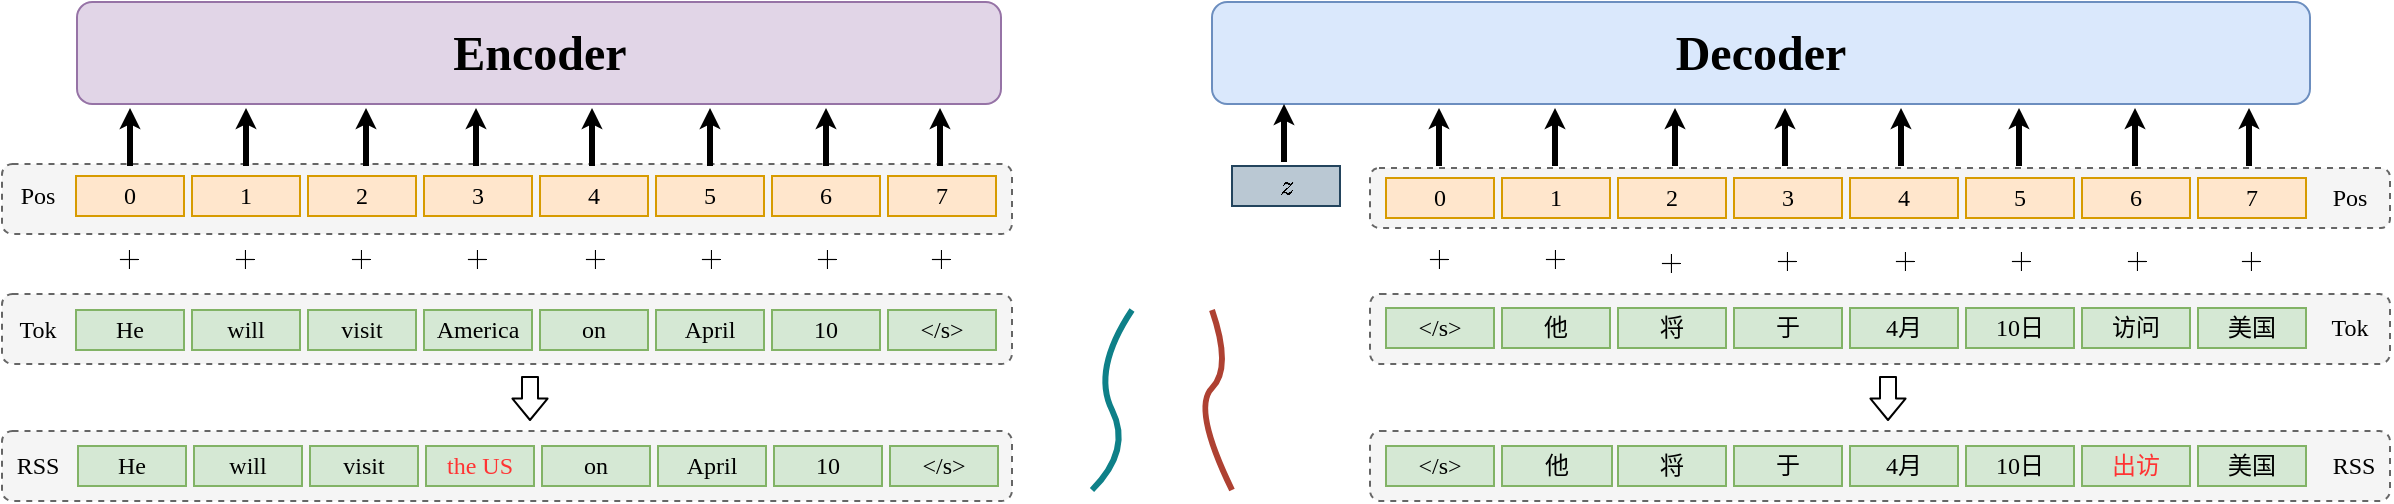 <mxfile version="13.11.0" type="github">
  <diagram id="u-zB7YsOpXKorY1JXO84" name="Page-1">
    <mxGraphModel dx="2391" dy="874" grid="1" gridSize="10" guides="1" tooltips="1" connect="1" arrows="1" fold="1" page="1" pageScale="1" pageWidth="827" pageHeight="1169" math="1" shadow="0">
      <root>
        <mxCell id="0" />
        <mxCell id="1" parent="0" />
        <mxCell id="r_pDNS-UqptIWdIL0w3V-161" value="" style="rounded=1;whiteSpace=wrap;html=1;glass=0;sketch=0;fillColor=#f5f5f5;dashed=1;perimeterSpacing=0;strokeWidth=1;strokeColor=#666666;fontColor=#333333;" vertex="1" parent="1">
          <mxGeometry x="-595" y="898" width="505" height="35" as="geometry" />
        </mxCell>
        <mxCell id="r_pDNS-UqptIWdIL0w3V-160" value="" style="rounded=1;whiteSpace=wrap;html=1;glass=0;sketch=0;fillColor=#f5f5f5;dashed=1;perimeterSpacing=0;strokeWidth=1;strokeColor=#666666;fontColor=#333333;" vertex="1" parent="1">
          <mxGeometry x="89" y="963" width="510" height="35" as="geometry" />
        </mxCell>
        <mxCell id="r_pDNS-UqptIWdIL0w3V-159" value="" style="rounded=1;whiteSpace=wrap;html=1;glass=0;sketch=0;fillColor=#f5f5f5;dashed=1;perimeterSpacing=0;strokeWidth=1;strokeColor=#666666;fontColor=#333333;" vertex="1" parent="1">
          <mxGeometry x="-595" y="963" width="505" height="35" as="geometry" />
        </mxCell>
        <mxCell id="r_pDNS-UqptIWdIL0w3V-100" value="" style="rounded=1;whiteSpace=wrap;html=1;glass=0;sketch=0;fillColor=#f5f5f5;dashed=1;perimeterSpacing=0;strokeWidth=1;strokeColor=#666666;fontColor=#333333;" vertex="1" parent="1">
          <mxGeometry x="89" y="1031.5" width="510" height="35" as="geometry" />
        </mxCell>
        <mxCell id="r_pDNS-UqptIWdIL0w3V-49" value="" style="rounded=1;whiteSpace=wrap;html=1;glass=0;sketch=0;fillColor=#f5f5f5;dashed=1;perimeterSpacing=0;strokeWidth=1;strokeColor=#666666;fontColor=#333333;" vertex="1" parent="1">
          <mxGeometry x="-595" y="1031.5" width="505" height="35" as="geometry" />
        </mxCell>
        <mxCell id="r_pDNS-UqptIWdIL0w3V-99" value="" style="rounded=1;whiteSpace=wrap;html=1;glass=0;sketch=0;fillColor=#f5f5f5;dashed=1;perimeterSpacing=0;strokeWidth=1;strokeColor=#666666;fontColor=#333333;" vertex="1" parent="1">
          <mxGeometry x="89" y="900" width="510" height="30" as="geometry" />
        </mxCell>
        <mxCell id="r_pDNS-UqptIWdIL0w3V-6" value="&lt;font face=&quot;Times New Roman&quot;&gt;America&lt;/font&gt;" style="rounded=0;whiteSpace=wrap;html=1;fillColor=#d5e8d4;strokeColor=#82b366;" vertex="1" parent="1">
          <mxGeometry x="-384" y="971" width="54" height="20" as="geometry" />
        </mxCell>
        <mxCell id="r_pDNS-UqptIWdIL0w3V-21" value="&lt;font face=&quot;Times New Roman&quot;&gt;visit&lt;/font&gt;" style="rounded=0;whiteSpace=wrap;html=1;fillColor=#d5e8d4;strokeColor=#82b366;" vertex="1" parent="1">
          <mxGeometry x="-442" y="971" width="54" height="20" as="geometry" />
        </mxCell>
        <mxCell id="r_pDNS-UqptIWdIL0w3V-22" value="&lt;font face=&quot;Times New Roman&quot;&gt;will&lt;/font&gt;" style="rounded=0;whiteSpace=wrap;html=1;fillColor=#d5e8d4;strokeColor=#82b366;" vertex="1" parent="1">
          <mxGeometry x="-500" y="971" width="54" height="20" as="geometry" />
        </mxCell>
        <mxCell id="r_pDNS-UqptIWdIL0w3V-23" value="&lt;font face=&quot;Times New Roman&quot;&gt;He&lt;/font&gt;" style="rounded=0;whiteSpace=wrap;html=1;fillColor=#d5e8d4;strokeColor=#82b366;" vertex="1" parent="1">
          <mxGeometry x="-558" y="971" width="54" height="20" as="geometry" />
        </mxCell>
        <mxCell id="r_pDNS-UqptIWdIL0w3V-24" value="&lt;font face=&quot;Times New Roman&quot;&gt;&amp;lt;/s&amp;gt;&lt;/font&gt;" style="rounded=0;whiteSpace=wrap;html=1;fillColor=#d5e8d4;strokeColor=#82b366;" vertex="1" parent="1">
          <mxGeometry x="-152" y="971" width="54" height="20" as="geometry" />
        </mxCell>
        <mxCell id="r_pDNS-UqptIWdIL0w3V-25" value="&lt;font face=&quot;Times New Roman&quot;&gt;10&lt;/font&gt;" style="rounded=0;whiteSpace=wrap;html=1;fillColor=#d5e8d4;strokeColor=#82b366;" vertex="1" parent="1">
          <mxGeometry x="-210" y="971" width="54" height="20" as="geometry" />
        </mxCell>
        <mxCell id="r_pDNS-UqptIWdIL0w3V-26" value="&lt;font face=&quot;Times New Roman&quot;&gt;April&lt;/font&gt;" style="rounded=0;whiteSpace=wrap;html=1;fillColor=#d5e8d4;strokeColor=#82b366;" vertex="1" parent="1">
          <mxGeometry x="-268" y="971" width="54" height="20" as="geometry" />
        </mxCell>
        <mxCell id="r_pDNS-UqptIWdIL0w3V-27" value="&lt;font face=&quot;Times New Roman&quot;&gt;on&lt;/font&gt;" style="rounded=0;whiteSpace=wrap;html=1;fillColor=#d5e8d4;strokeColor=#82b366;" vertex="1" parent="1">
          <mxGeometry x="-326" y="971" width="54" height="20" as="geometry" />
        </mxCell>
        <mxCell id="r_pDNS-UqptIWdIL0w3V-28" value="&lt;span style=&quot;font-family: &amp;#34;times new roman&amp;#34;&quot;&gt;visit&lt;/span&gt;" style="rounded=0;whiteSpace=wrap;html=1;fillColor=#d5e8d4;strokeColor=#82b366;" vertex="1" parent="1">
          <mxGeometry x="-441" y="1039" width="54" height="20" as="geometry" />
        </mxCell>
        <mxCell id="r_pDNS-UqptIWdIL0w3V-29" value="&lt;font face=&quot;Times New Roman&quot;&gt;will&lt;/font&gt;" style="rounded=0;whiteSpace=wrap;html=1;fillColor=#d5e8d4;strokeColor=#82b366;" vertex="1" parent="1">
          <mxGeometry x="-499" y="1039" width="54" height="20" as="geometry" />
        </mxCell>
        <mxCell id="r_pDNS-UqptIWdIL0w3V-30" value="&lt;font face=&quot;Times New Roman&quot;&gt;He&lt;/font&gt;" style="rounded=0;whiteSpace=wrap;html=1;fillColor=#d5e8d4;strokeColor=#82b366;" vertex="1" parent="1">
          <mxGeometry x="-557" y="1039" width="54" height="20" as="geometry" />
        </mxCell>
        <mxCell id="r_pDNS-UqptIWdIL0w3V-32" value="&lt;font face=&quot;Times New Roman&quot;&gt;10&lt;/font&gt;" style="rounded=0;whiteSpace=wrap;html=1;fillColor=#d5e8d4;strokeColor=#82b366;" vertex="1" parent="1">
          <mxGeometry x="-209" y="1039" width="54" height="20" as="geometry" />
        </mxCell>
        <mxCell id="r_pDNS-UqptIWdIL0w3V-33" value="&lt;span style=&quot;font-family: &amp;#34;times new roman&amp;#34;&quot;&gt;April&lt;/span&gt;" style="rounded=0;whiteSpace=wrap;html=1;fillColor=#d5e8d4;strokeColor=#82b366;" vertex="1" parent="1">
          <mxGeometry x="-267" y="1039" width="54" height="20" as="geometry" />
        </mxCell>
        <mxCell id="r_pDNS-UqptIWdIL0w3V-34" value="&lt;font face=&quot;Times New Roman&quot;&gt;on&lt;/font&gt;" style="rounded=0;whiteSpace=wrap;html=1;fillColor=#d5e8d4;strokeColor=#82b366;" vertex="1" parent="1">
          <mxGeometry x="-325" y="1039" width="54" height="20" as="geometry" />
        </mxCell>
        <mxCell id="r_pDNS-UqptIWdIL0w3V-35" value="&lt;font face=&quot;Times New Roman&quot; color=&quot;#ff3333&quot;&gt;the US&lt;/font&gt;" style="rounded=0;whiteSpace=wrap;html=1;fillColor=#d5e8d4;strokeColor=#82b366;" vertex="1" parent="1">
          <mxGeometry x="-383" y="1039" width="54" height="20" as="geometry" />
        </mxCell>
        <mxCell id="r_pDNS-UqptIWdIL0w3V-36" value="&lt;font face=&quot;Times New Roman&quot;&gt;&amp;lt;/s&amp;gt;&lt;/font&gt;" style="rounded=0;whiteSpace=wrap;html=1;fillColor=#d5e8d4;strokeColor=#82b366;" vertex="1" parent="1">
          <mxGeometry x="-151" y="1039" width="54" height="20" as="geometry" />
        </mxCell>
        <mxCell id="r_pDNS-UqptIWdIL0w3V-39" value="&lt;font face=&quot;Times New Roman&quot;&gt;3&lt;/font&gt;" style="rounded=0;whiteSpace=wrap;html=1;fillColor=#ffe6cc;strokeColor=#d79b00;" vertex="1" parent="1">
          <mxGeometry x="-384" y="904" width="54" height="20" as="geometry" />
        </mxCell>
        <mxCell id="r_pDNS-UqptIWdIL0w3V-40" value="&lt;font face=&quot;Times New Roman&quot;&gt;2&lt;/font&gt;" style="rounded=0;whiteSpace=wrap;html=1;fillColor=#ffe6cc;strokeColor=#d79b00;" vertex="1" parent="1">
          <mxGeometry x="-442" y="904" width="54" height="20" as="geometry" />
        </mxCell>
        <mxCell id="r_pDNS-UqptIWdIL0w3V-41" value="&lt;font face=&quot;Times New Roman&quot;&gt;1&lt;/font&gt;" style="rounded=0;whiteSpace=wrap;html=1;fillColor=#ffe6cc;strokeColor=#d79b00;" vertex="1" parent="1">
          <mxGeometry x="-500" y="904" width="54" height="20" as="geometry" />
        </mxCell>
        <mxCell id="r_pDNS-UqptIWdIL0w3V-42" value="&lt;font face=&quot;Times New Roman&quot;&gt;0&lt;/font&gt;" style="rounded=0;whiteSpace=wrap;html=1;fillColor=#ffe6cc;strokeColor=#d79b00;" vertex="1" parent="1">
          <mxGeometry x="-558" y="904" width="54" height="20" as="geometry" />
        </mxCell>
        <mxCell id="r_pDNS-UqptIWdIL0w3V-43" value="&lt;font face=&quot;Times New Roman&quot;&gt;7&lt;/font&gt;" style="rounded=0;whiteSpace=wrap;html=1;fillColor=#ffe6cc;strokeColor=#d79b00;" vertex="1" parent="1">
          <mxGeometry x="-152" y="904" width="54" height="20" as="geometry" />
        </mxCell>
        <mxCell id="r_pDNS-UqptIWdIL0w3V-44" value="&lt;span style=&quot;font-family: &amp;#34;times new roman&amp;#34;&quot;&gt;6&lt;/span&gt;" style="rounded=0;whiteSpace=wrap;html=1;fillColor=#ffe6cc;strokeColor=#d79b00;" vertex="1" parent="1">
          <mxGeometry x="-210" y="904" width="54" height="20" as="geometry" />
        </mxCell>
        <mxCell id="r_pDNS-UqptIWdIL0w3V-45" value="&lt;font face=&quot;Times New Roman&quot;&gt;5&lt;/font&gt;" style="rounded=0;whiteSpace=wrap;html=1;fillColor=#ffe6cc;strokeColor=#d79b00;" vertex="1" parent="1">
          <mxGeometry x="-268" y="904" width="54" height="20" as="geometry" />
        </mxCell>
        <mxCell id="r_pDNS-UqptIWdIL0w3V-46" value="&lt;font face=&quot;Times New Roman&quot;&gt;4&lt;/font&gt;" style="rounded=0;whiteSpace=wrap;html=1;fillColor=#ffe6cc;strokeColor=#d79b00;" vertex="1" parent="1">
          <mxGeometry x="-326" y="904" width="54" height="20" as="geometry" />
        </mxCell>
        <mxCell id="r_pDNS-UqptIWdIL0w3V-108" style="edgeStyle=orthogonalEdgeStyle;rounded=0;sketch=0;orthogonalLoop=1;jettySize=auto;html=1;exitX=0.5;exitY=0;exitDx=0;exitDy=0;entryX=0.5;entryY=1;entryDx=0;entryDy=0;startSize=1;endSize=1;strokeWidth=3;" edge="1" parent="1">
          <mxGeometry relative="1" as="geometry">
            <mxPoint x="-531" y="899" as="sourcePoint" />
            <mxPoint x="-531" y="870" as="targetPoint" />
          </mxGeometry>
        </mxCell>
        <mxCell id="r_pDNS-UqptIWdIL0w3V-50" value="&lt;font face=&quot;Times New Roman&quot;&gt;Pos&lt;/font&gt;" style="text;html=1;strokeColor=none;fillColor=none;align=center;verticalAlign=middle;whiteSpace=wrap;rounded=0;shadow=1;glass=0;dashed=1;sketch=0;" vertex="1" parent="1">
          <mxGeometry x="-592" y="904" width="30" height="20" as="geometry" />
        </mxCell>
        <mxCell id="r_pDNS-UqptIWdIL0w3V-52" value="&lt;font face=&quot;Times New Roman&quot;&gt;Tok&lt;/font&gt;" style="text;html=1;strokeColor=none;fillColor=none;align=center;verticalAlign=middle;whiteSpace=wrap;rounded=0;shadow=1;glass=0;dashed=1;sketch=0;" vertex="1" parent="1">
          <mxGeometry x="-592" y="971" width="30" height="20" as="geometry" />
        </mxCell>
        <mxCell id="r_pDNS-UqptIWdIL0w3V-54" value="" style="shape=flexArrow;endArrow=classic;html=1;width=8;endWidth=8.571;endSize=3.243;" edge="1" parent="1">
          <mxGeometry width="50" height="50" relative="1" as="geometry">
            <mxPoint x="-331" y="1004" as="sourcePoint" />
            <mxPoint x="-331" y="1026.5" as="targetPoint" />
          </mxGeometry>
        </mxCell>
        <mxCell id="r_pDNS-UqptIWdIL0w3V-58" value="&lt;font face=&quot;Times New Roman&quot;&gt;于&lt;/font&gt;" style="rounded=0;whiteSpace=wrap;html=1;fillColor=#d5e8d4;strokeColor=#82b366;" vertex="1" parent="1">
          <mxGeometry x="271" y="970" width="54" height="20" as="geometry" />
        </mxCell>
        <mxCell id="r_pDNS-UqptIWdIL0w3V-59" value="&lt;font face=&quot;Times New Roman&quot;&gt;将&lt;/font&gt;" style="rounded=0;whiteSpace=wrap;html=1;fillColor=#d5e8d4;strokeColor=#82b366;" vertex="1" parent="1">
          <mxGeometry x="213" y="970" width="54" height="20" as="geometry" />
        </mxCell>
        <mxCell id="r_pDNS-UqptIWdIL0w3V-60" value="&lt;font face=&quot;Times New Roman&quot;&gt;他&lt;/font&gt;" style="rounded=0;whiteSpace=wrap;html=1;fillColor=#d5e8d4;strokeColor=#82b366;" vertex="1" parent="1">
          <mxGeometry x="155" y="970" width="54" height="20" as="geometry" />
        </mxCell>
        <mxCell id="r_pDNS-UqptIWdIL0w3V-61" value="&lt;font face=&quot;Times New Roman&quot;&gt;&amp;lt;/s&amp;gt;&lt;/font&gt;" style="rounded=0;whiteSpace=wrap;html=1;fillColor=#d5e8d4;strokeColor=#82b366;" vertex="1" parent="1">
          <mxGeometry x="97" y="970" width="54" height="20" as="geometry" />
        </mxCell>
        <mxCell id="r_pDNS-UqptIWdIL0w3V-62" value="&lt;font face=&quot;Times New Roman&quot;&gt;美国&lt;/font&gt;" style="rounded=0;whiteSpace=wrap;html=1;fillColor=#d5e8d4;strokeColor=#82b366;" vertex="1" parent="1">
          <mxGeometry x="503" y="970" width="54" height="20" as="geometry" />
        </mxCell>
        <mxCell id="r_pDNS-UqptIWdIL0w3V-63" value="&lt;font face=&quot;Times New Roman&quot;&gt;访问&lt;/font&gt;" style="rounded=0;whiteSpace=wrap;html=1;fillColor=#d5e8d4;strokeColor=#82b366;" vertex="1" parent="1">
          <mxGeometry x="445" y="970" width="54" height="20" as="geometry" />
        </mxCell>
        <mxCell id="r_pDNS-UqptIWdIL0w3V-64" value="&lt;font face=&quot;Times New Roman&quot;&gt;10日&lt;/font&gt;" style="rounded=0;whiteSpace=wrap;html=1;fillColor=#d5e8d4;strokeColor=#82b366;" vertex="1" parent="1">
          <mxGeometry x="387" y="970" width="54" height="20" as="geometry" />
        </mxCell>
        <mxCell id="r_pDNS-UqptIWdIL0w3V-65" value="&lt;font face=&quot;Times New Roman&quot;&gt;4月&lt;/font&gt;" style="rounded=0;whiteSpace=wrap;html=1;fillColor=#d5e8d4;strokeColor=#82b366;" vertex="1" parent="1">
          <mxGeometry x="329" y="970" width="54" height="20" as="geometry" />
        </mxCell>
        <mxCell id="r_pDNS-UqptIWdIL0w3V-66" value="&lt;font face=&quot;Times New Roman&quot;&gt;于&lt;/font&gt;" style="rounded=0;whiteSpace=wrap;html=1;fillColor=#d5e8d4;strokeColor=#82b366;" vertex="1" parent="1">
          <mxGeometry x="271" y="1039" width="54" height="20" as="geometry" />
        </mxCell>
        <mxCell id="r_pDNS-UqptIWdIL0w3V-67" value="&lt;font face=&quot;Times New Roman&quot;&gt;将&lt;/font&gt;" style="rounded=0;whiteSpace=wrap;html=1;fillColor=#d5e8d4;strokeColor=#82b366;" vertex="1" parent="1">
          <mxGeometry x="213" y="1039" width="54" height="20" as="geometry" />
        </mxCell>
        <mxCell id="r_pDNS-UqptIWdIL0w3V-68" value="&lt;font face=&quot;Times New Roman&quot;&gt;他&lt;/font&gt;" style="rounded=0;whiteSpace=wrap;html=1;fillColor=#d5e8d4;strokeColor=#82b366;" vertex="1" parent="1">
          <mxGeometry x="155" y="1039" width="55" height="20" as="geometry" />
        </mxCell>
        <mxCell id="r_pDNS-UqptIWdIL0w3V-69" value="&lt;font face=&quot;Times New Roman&quot;&gt;&amp;lt;/s&amp;gt;&lt;/font&gt;" style="rounded=0;whiteSpace=wrap;html=1;fillColor=#d5e8d4;strokeColor=#82b366;" vertex="1" parent="1">
          <mxGeometry x="97" y="1039" width="54" height="20" as="geometry" />
        </mxCell>
        <mxCell id="r_pDNS-UqptIWdIL0w3V-70" value="&lt;font face=&quot;Times New Roman&quot;&gt;美国&lt;/font&gt;" style="rounded=0;whiteSpace=wrap;html=1;fillColor=#d5e8d4;strokeColor=#82b366;" vertex="1" parent="1">
          <mxGeometry x="503" y="1039" width="54" height="20" as="geometry" />
        </mxCell>
        <mxCell id="r_pDNS-UqptIWdIL0w3V-71" value="&lt;span style=&quot;font-family: &amp;#34;times new roman&amp;#34;&quot;&gt;&lt;font color=&quot;#ff3333&quot;&gt;出访&lt;/font&gt;&lt;/span&gt;" style="rounded=0;whiteSpace=wrap;html=1;fillColor=#d5e8d4;strokeColor=#82b366;" vertex="1" parent="1">
          <mxGeometry x="445" y="1039" width="54" height="20" as="geometry" />
        </mxCell>
        <mxCell id="r_pDNS-UqptIWdIL0w3V-72" value="&lt;font face=&quot;Times New Roman&quot;&gt;10日&lt;/font&gt;" style="rounded=0;whiteSpace=wrap;html=1;fillColor=#d5e8d4;strokeColor=#82b366;" vertex="1" parent="1">
          <mxGeometry x="387" y="1039" width="54" height="20" as="geometry" />
        </mxCell>
        <mxCell id="r_pDNS-UqptIWdIL0w3V-73" value="&lt;font face=&quot;Times New Roman&quot;&gt;4月&lt;/font&gt;" style="rounded=0;whiteSpace=wrap;html=1;fillColor=#d5e8d4;strokeColor=#82b366;" vertex="1" parent="1">
          <mxGeometry x="329" y="1039" width="54" height="20" as="geometry" />
        </mxCell>
        <mxCell id="r_pDNS-UqptIWdIL0w3V-75" value="&lt;font face=&quot;Times New Roman&quot;&gt;3&lt;/font&gt;" style="rounded=0;whiteSpace=wrap;html=1;fillColor=#ffe6cc;strokeColor=#d79b00;" vertex="1" parent="1">
          <mxGeometry x="271" y="905" width="54" height="20" as="geometry" />
        </mxCell>
        <mxCell id="r_pDNS-UqptIWdIL0w3V-76" value="&lt;font face=&quot;Times New Roman&quot;&gt;2&lt;/font&gt;" style="rounded=0;whiteSpace=wrap;html=1;fillColor=#ffe6cc;strokeColor=#d79b00;" vertex="1" parent="1">
          <mxGeometry x="213" y="905" width="54" height="20" as="geometry" />
        </mxCell>
        <mxCell id="r_pDNS-UqptIWdIL0w3V-77" value="&lt;font face=&quot;Times New Roman&quot;&gt;1&lt;/font&gt;" style="rounded=0;whiteSpace=wrap;html=1;fillColor=#ffe6cc;strokeColor=#d79b00;" vertex="1" parent="1">
          <mxGeometry x="155" y="905" width="54" height="20" as="geometry" />
        </mxCell>
        <mxCell id="r_pDNS-UqptIWdIL0w3V-78" value="&lt;font face=&quot;Times New Roman&quot;&gt;0&lt;/font&gt;" style="rounded=0;whiteSpace=wrap;html=1;fillColor=#ffe6cc;strokeColor=#d79b00;" vertex="1" parent="1">
          <mxGeometry x="97" y="905" width="54" height="20" as="geometry" />
        </mxCell>
        <mxCell id="r_pDNS-UqptIWdIL0w3V-80" value="&lt;span style=&quot;font-family: &amp;#34;times new roman&amp;#34;&quot;&gt;6&lt;/span&gt;" style="rounded=0;whiteSpace=wrap;html=1;fillColor=#ffe6cc;strokeColor=#d79b00;" vertex="1" parent="1">
          <mxGeometry x="445" y="905" width="54" height="20" as="geometry" />
        </mxCell>
        <mxCell id="r_pDNS-UqptIWdIL0w3V-81" value="&lt;font face=&quot;Times New Roman&quot;&gt;5&lt;/font&gt;" style="rounded=0;whiteSpace=wrap;html=1;fillColor=#ffe6cc;strokeColor=#d79b00;" vertex="1" parent="1">
          <mxGeometry x="387" y="905" width="54" height="20" as="geometry" />
        </mxCell>
        <mxCell id="r_pDNS-UqptIWdIL0w3V-82" value="&lt;font face=&quot;Times New Roman&quot;&gt;4&lt;/font&gt;" style="rounded=0;whiteSpace=wrap;html=1;fillColor=#ffe6cc;strokeColor=#d79b00;" vertex="1" parent="1">
          <mxGeometry x="329" y="905" width="54" height="20" as="geometry" />
        </mxCell>
        <mxCell id="r_pDNS-UqptIWdIL0w3V-85" value="&lt;font face=&quot;Times New Roman&quot;&gt;Pos&lt;/font&gt;" style="text;html=1;strokeColor=none;fillColor=none;align=center;verticalAlign=middle;whiteSpace=wrap;rounded=0;shadow=1;glass=0;dashed=1;sketch=0;" vertex="1" parent="1">
          <mxGeometry x="564" y="905" width="30" height="20" as="geometry" />
        </mxCell>
        <mxCell id="r_pDNS-UqptIWdIL0w3V-86" value="&lt;font face=&quot;Times New Roman&quot;&gt;Tok&lt;/font&gt;" style="text;html=1;strokeColor=none;fillColor=none;align=center;verticalAlign=middle;whiteSpace=wrap;rounded=0;shadow=1;glass=0;dashed=1;sketch=0;" vertex="1" parent="1">
          <mxGeometry x="564" y="970" width="30" height="20" as="geometry" />
        </mxCell>
        <mxCell id="r_pDNS-UqptIWdIL0w3V-87" value="" style="shape=flexArrow;endArrow=classic;html=1;width=8;endWidth=8.571;endSize=3.243;" edge="1" parent="1">
          <mxGeometry width="50" height="50" relative="1" as="geometry">
            <mxPoint x="348" y="1004" as="sourcePoint" />
            <mxPoint x="348" y="1026.5" as="targetPoint" />
          </mxGeometry>
        </mxCell>
        <mxCell id="r_pDNS-UqptIWdIL0w3V-103" value="&lt;span style=&quot;font-family: &amp;#34;times new roman&amp;#34;&quot;&gt;7&lt;/span&gt;" style="rounded=0;whiteSpace=wrap;html=1;fillColor=#ffe6cc;strokeColor=#d79b00;" vertex="1" parent="1">
          <mxGeometry x="503" y="905" width="54" height="20" as="geometry" />
        </mxCell>
        <mxCell id="r_pDNS-UqptIWdIL0w3V-104" value="&lt;font face=&quot;Times New Roman&quot;&gt;RSS&lt;/font&gt;" style="text;html=1;strokeColor=none;fillColor=none;align=center;verticalAlign=middle;whiteSpace=wrap;rounded=0;shadow=1;glass=0;dashed=1;sketch=0;" vertex="1" parent="1">
          <mxGeometry x="-592" y="1039" width="30" height="20" as="geometry" />
        </mxCell>
        <mxCell id="r_pDNS-UqptIWdIL0w3V-105" value="&lt;font face=&quot;Times New Roman&quot;&gt;RSS&lt;/font&gt;" style="text;html=1;strokeColor=none;fillColor=none;align=center;verticalAlign=middle;whiteSpace=wrap;rounded=0;shadow=1;glass=0;dashed=1;sketch=0;" vertex="1" parent="1">
          <mxGeometry x="568" y="1039" width="26" height="20" as="geometry" />
        </mxCell>
        <mxCell id="r_pDNS-UqptIWdIL0w3V-107" value="&lt;font face=&quot;Times New Roman&quot; style=&quot;font-size: 24px&quot;&gt;&lt;b&gt;Encoder&lt;/b&gt;&lt;/font&gt;" style="rounded=1;whiteSpace=wrap;html=1;shadow=0;glass=0;sketch=0;strokeWidth=1;fillColor=#e1d5e7;strokeColor=#9673a6;" vertex="1" parent="1">
          <mxGeometry x="-557.5" y="817" width="462" height="51" as="geometry" />
        </mxCell>
        <mxCell id="r_pDNS-UqptIWdIL0w3V-109" style="edgeStyle=orthogonalEdgeStyle;rounded=0;sketch=0;orthogonalLoop=1;jettySize=auto;html=1;exitX=0.5;exitY=0;exitDx=0;exitDy=0;entryX=0.5;entryY=1;entryDx=0;entryDy=0;startSize=1;endSize=1;strokeWidth=3;" edge="1" parent="1">
          <mxGeometry relative="1" as="geometry">
            <mxPoint x="-473" y="899" as="sourcePoint" />
            <mxPoint x="-473" y="870" as="targetPoint" />
          </mxGeometry>
        </mxCell>
        <mxCell id="r_pDNS-UqptIWdIL0w3V-110" style="edgeStyle=orthogonalEdgeStyle;rounded=0;sketch=0;orthogonalLoop=1;jettySize=auto;html=1;exitX=0.5;exitY=0;exitDx=0;exitDy=0;entryX=0.5;entryY=1;entryDx=0;entryDy=0;startSize=1;endSize=1;strokeWidth=3;" edge="1" parent="1">
          <mxGeometry relative="1" as="geometry">
            <mxPoint x="-413" y="899" as="sourcePoint" />
            <mxPoint x="-413" y="870" as="targetPoint" />
          </mxGeometry>
        </mxCell>
        <mxCell id="r_pDNS-UqptIWdIL0w3V-111" style="edgeStyle=orthogonalEdgeStyle;rounded=0;sketch=0;orthogonalLoop=1;jettySize=auto;html=1;exitX=0.5;exitY=0;exitDx=0;exitDy=0;entryX=0.5;entryY=1;entryDx=0;entryDy=0;startSize=1;endSize=1;strokeWidth=3;" edge="1" parent="1">
          <mxGeometry relative="1" as="geometry">
            <mxPoint x="-358" y="899" as="sourcePoint" />
            <mxPoint x="-358" y="870" as="targetPoint" />
          </mxGeometry>
        </mxCell>
        <mxCell id="r_pDNS-UqptIWdIL0w3V-112" style="edgeStyle=orthogonalEdgeStyle;rounded=0;sketch=0;orthogonalLoop=1;jettySize=auto;html=1;exitX=0.5;exitY=0;exitDx=0;exitDy=0;entryX=0.5;entryY=1;entryDx=0;entryDy=0;startSize=1;endSize=1;strokeWidth=3;" edge="1" parent="1">
          <mxGeometry relative="1" as="geometry">
            <mxPoint x="-300" y="899" as="sourcePoint" />
            <mxPoint x="-300" y="870" as="targetPoint" />
          </mxGeometry>
        </mxCell>
        <mxCell id="r_pDNS-UqptIWdIL0w3V-113" style="edgeStyle=orthogonalEdgeStyle;rounded=0;sketch=0;orthogonalLoop=1;jettySize=auto;html=1;exitX=0.5;exitY=0;exitDx=0;exitDy=0;entryX=0.5;entryY=1;entryDx=0;entryDy=0;startSize=1;endSize=1;strokeWidth=3;" edge="1" parent="1">
          <mxGeometry relative="1" as="geometry">
            <mxPoint x="-241" y="899" as="sourcePoint" />
            <mxPoint x="-241" y="870" as="targetPoint" />
          </mxGeometry>
        </mxCell>
        <mxCell id="r_pDNS-UqptIWdIL0w3V-114" style="edgeStyle=orthogonalEdgeStyle;rounded=0;sketch=0;orthogonalLoop=1;jettySize=auto;html=1;exitX=0.5;exitY=0;exitDx=0;exitDy=0;entryX=0.5;entryY=1;entryDx=0;entryDy=0;startSize=1;endSize=1;strokeWidth=3;" edge="1" parent="1">
          <mxGeometry relative="1" as="geometry">
            <mxPoint x="-183" y="899" as="sourcePoint" />
            <mxPoint x="-183" y="870" as="targetPoint" />
          </mxGeometry>
        </mxCell>
        <mxCell id="r_pDNS-UqptIWdIL0w3V-115" style="edgeStyle=orthogonalEdgeStyle;rounded=0;sketch=0;orthogonalLoop=1;jettySize=auto;html=1;exitX=0.5;exitY=0;exitDx=0;exitDy=0;entryX=0.5;entryY=1;entryDx=0;entryDy=0;startSize=1;endSize=1;strokeWidth=3;" edge="1" parent="1">
          <mxGeometry relative="1" as="geometry">
            <mxPoint x="-126" y="899" as="sourcePoint" />
            <mxPoint x="-126" y="870" as="targetPoint" />
          </mxGeometry>
        </mxCell>
        <mxCell id="r_pDNS-UqptIWdIL0w3V-126" value="$$+$$" style="text;html=1;strokeColor=none;fillColor=none;align=center;verticalAlign=middle;whiteSpace=wrap;rounded=0;shadow=0;glass=0;sketch=0;" vertex="1" parent="1">
          <mxGeometry x="-551" y="935" width="40" height="20" as="geometry" />
        </mxCell>
        <mxCell id="r_pDNS-UqptIWdIL0w3V-128" value="$$+$$" style="text;html=1;strokeColor=none;fillColor=none;align=center;verticalAlign=middle;whiteSpace=wrap;rounded=0;shadow=0;glass=0;sketch=0;" vertex="1" parent="1">
          <mxGeometry x="-493" y="935" width="40" height="20" as="geometry" />
        </mxCell>
        <mxCell id="r_pDNS-UqptIWdIL0w3V-129" value="$$+$$" style="text;html=1;strokeColor=none;fillColor=none;align=center;verticalAlign=middle;whiteSpace=wrap;rounded=0;shadow=0;glass=0;sketch=0;" vertex="1" parent="1">
          <mxGeometry x="-435" y="935" width="40" height="20" as="geometry" />
        </mxCell>
        <mxCell id="r_pDNS-UqptIWdIL0w3V-130" value="$$+$$" style="text;html=1;strokeColor=none;fillColor=none;align=center;verticalAlign=middle;whiteSpace=wrap;rounded=0;shadow=0;glass=0;sketch=0;" vertex="1" parent="1">
          <mxGeometry x="-377" y="935" width="40" height="20" as="geometry" />
        </mxCell>
        <mxCell id="r_pDNS-UqptIWdIL0w3V-131" value="$$+$$" style="text;html=1;strokeColor=none;fillColor=none;align=center;verticalAlign=middle;whiteSpace=wrap;rounded=0;shadow=0;glass=0;sketch=0;" vertex="1" parent="1">
          <mxGeometry x="-318" y="935" width="40" height="20" as="geometry" />
        </mxCell>
        <mxCell id="r_pDNS-UqptIWdIL0w3V-132" value="$$+$$" style="text;html=1;strokeColor=none;fillColor=none;align=center;verticalAlign=middle;whiteSpace=wrap;rounded=0;shadow=0;glass=0;sketch=0;" vertex="1" parent="1">
          <mxGeometry x="-260" y="935" width="40" height="20" as="geometry" />
        </mxCell>
        <mxCell id="r_pDNS-UqptIWdIL0w3V-133" value="$$+$$" style="text;html=1;strokeColor=none;fillColor=none;align=center;verticalAlign=middle;whiteSpace=wrap;rounded=0;shadow=0;glass=0;sketch=0;" vertex="1" parent="1">
          <mxGeometry x="-202" y="935" width="40" height="20" as="geometry" />
        </mxCell>
        <mxCell id="r_pDNS-UqptIWdIL0w3V-134" value="$$+$$" style="text;html=1;strokeColor=none;fillColor=none;align=center;verticalAlign=middle;whiteSpace=wrap;rounded=0;shadow=0;glass=0;sketch=0;" vertex="1" parent="1">
          <mxGeometry x="-145" y="935" width="40" height="20" as="geometry" />
        </mxCell>
        <mxCell id="r_pDNS-UqptIWdIL0w3V-138" value="$$+$$" style="text;html=1;strokeColor=none;fillColor=none;align=center;verticalAlign=middle;whiteSpace=wrap;rounded=0;shadow=0;glass=0;sketch=0;" vertex="1" parent="1">
          <mxGeometry x="278" y="936" width="40" height="20" as="geometry" />
        </mxCell>
        <mxCell id="r_pDNS-UqptIWdIL0w3V-139" value="$$+$$" style="text;html=1;strokeColor=none;fillColor=none;align=center;verticalAlign=middle;whiteSpace=wrap;rounded=0;shadow=0;glass=0;sketch=0;" vertex="1" parent="1">
          <mxGeometry x="337" y="936" width="40" height="20" as="geometry" />
        </mxCell>
        <mxCell id="r_pDNS-UqptIWdIL0w3V-140" value="$$+$$" style="text;html=1;strokeColor=none;fillColor=none;align=center;verticalAlign=middle;whiteSpace=wrap;rounded=0;shadow=0;glass=0;sketch=0;" vertex="1" parent="1">
          <mxGeometry x="395" y="936" width="40" height="20" as="geometry" />
        </mxCell>
        <mxCell id="r_pDNS-UqptIWdIL0w3V-141" value="$$+$$" style="text;html=1;strokeColor=none;fillColor=none;align=center;verticalAlign=middle;whiteSpace=wrap;rounded=0;shadow=0;glass=0;sketch=0;" vertex="1" parent="1">
          <mxGeometry x="453" y="936" width="40" height="20" as="geometry" />
        </mxCell>
        <mxCell id="r_pDNS-UqptIWdIL0w3V-142" value="$$+$$" style="text;html=1;strokeColor=none;fillColor=none;align=center;verticalAlign=middle;whiteSpace=wrap;rounded=0;shadow=0;glass=0;sketch=0;" vertex="1" parent="1">
          <mxGeometry x="510" y="936" width="40" height="20" as="geometry" />
        </mxCell>
        <mxCell id="r_pDNS-UqptIWdIL0w3V-143" value="$$+$$" style="text;html=1;strokeColor=none;fillColor=none;align=center;verticalAlign=middle;whiteSpace=wrap;rounded=0;shadow=0;glass=0;sketch=0;" vertex="1" parent="1">
          <mxGeometry x="220" y="937" width="40" height="20" as="geometry" />
        </mxCell>
        <mxCell id="r_pDNS-UqptIWdIL0w3V-144" value="$$+$$" style="text;html=1;strokeColor=none;fillColor=none;align=center;verticalAlign=middle;whiteSpace=wrap;rounded=0;shadow=0;glass=0;sketch=0;" vertex="1" parent="1">
          <mxGeometry x="162" y="935" width="40" height="20" as="geometry" />
        </mxCell>
        <mxCell id="r_pDNS-UqptIWdIL0w3V-145" value="$$+$$" style="text;html=1;strokeColor=none;fillColor=none;align=center;verticalAlign=middle;whiteSpace=wrap;rounded=0;shadow=0;glass=0;sketch=0;" vertex="1" parent="1">
          <mxGeometry x="104" y="935" width="40" height="20" as="geometry" />
        </mxCell>
        <mxCell id="r_pDNS-UqptIWdIL0w3V-146" style="edgeStyle=orthogonalEdgeStyle;rounded=0;sketch=0;orthogonalLoop=1;jettySize=auto;html=1;exitX=0.5;exitY=0;exitDx=0;exitDy=0;entryX=0.5;entryY=1;entryDx=0;entryDy=0;startSize=1;endSize=1;strokeWidth=3;" edge="1" parent="1">
          <mxGeometry relative="1" as="geometry">
            <mxPoint x="123.5" y="899" as="sourcePoint" />
            <mxPoint x="123.5" y="870" as="targetPoint" />
          </mxGeometry>
        </mxCell>
        <mxCell id="r_pDNS-UqptIWdIL0w3V-147" value="&lt;font face=&quot;Times New Roman&quot; style=&quot;font-size: 24px&quot;&gt;&lt;b&gt;Decoder&lt;/b&gt;&lt;/font&gt;" style="rounded=1;whiteSpace=wrap;html=1;shadow=0;glass=0;sketch=0;strokeWidth=1;fillColor=#dae8fc;strokeColor=#6c8ebf;" vertex="1" parent="1">
          <mxGeometry x="10" y="817" width="549" height="51" as="geometry" />
        </mxCell>
        <mxCell id="r_pDNS-UqptIWdIL0w3V-148" style="edgeStyle=orthogonalEdgeStyle;rounded=0;sketch=0;orthogonalLoop=1;jettySize=auto;html=1;exitX=0.5;exitY=0;exitDx=0;exitDy=0;entryX=0.5;entryY=1;entryDx=0;entryDy=0;startSize=1;endSize=1;strokeWidth=3;" edge="1" parent="1">
          <mxGeometry relative="1" as="geometry">
            <mxPoint x="181.5" y="899" as="sourcePoint" />
            <mxPoint x="181.5" y="870" as="targetPoint" />
          </mxGeometry>
        </mxCell>
        <mxCell id="r_pDNS-UqptIWdIL0w3V-149" style="edgeStyle=orthogonalEdgeStyle;rounded=0;sketch=0;orthogonalLoop=1;jettySize=auto;html=1;exitX=0.5;exitY=0;exitDx=0;exitDy=0;entryX=0.5;entryY=1;entryDx=0;entryDy=0;startSize=1;endSize=1;strokeWidth=3;" edge="1" parent="1">
          <mxGeometry relative="1" as="geometry">
            <mxPoint x="241.5" y="899" as="sourcePoint" />
            <mxPoint x="241.5" y="870" as="targetPoint" />
          </mxGeometry>
        </mxCell>
        <mxCell id="r_pDNS-UqptIWdIL0w3V-150" style="edgeStyle=orthogonalEdgeStyle;rounded=0;sketch=0;orthogonalLoop=1;jettySize=auto;html=1;exitX=0.5;exitY=0;exitDx=0;exitDy=0;entryX=0.5;entryY=1;entryDx=0;entryDy=0;startSize=1;endSize=1;strokeWidth=3;" edge="1" parent="1">
          <mxGeometry relative="1" as="geometry">
            <mxPoint x="296.5" y="899" as="sourcePoint" />
            <mxPoint x="296.5" y="870" as="targetPoint" />
          </mxGeometry>
        </mxCell>
        <mxCell id="r_pDNS-UqptIWdIL0w3V-151" style="edgeStyle=orthogonalEdgeStyle;rounded=0;sketch=0;orthogonalLoop=1;jettySize=auto;html=1;exitX=0.5;exitY=0;exitDx=0;exitDy=0;entryX=0.5;entryY=1;entryDx=0;entryDy=0;startSize=1;endSize=1;strokeWidth=3;" edge="1" parent="1">
          <mxGeometry relative="1" as="geometry">
            <mxPoint x="354.5" y="899" as="sourcePoint" />
            <mxPoint x="354.5" y="870" as="targetPoint" />
          </mxGeometry>
        </mxCell>
        <mxCell id="r_pDNS-UqptIWdIL0w3V-152" style="edgeStyle=orthogonalEdgeStyle;rounded=0;sketch=0;orthogonalLoop=1;jettySize=auto;html=1;exitX=0.5;exitY=0;exitDx=0;exitDy=0;entryX=0.5;entryY=1;entryDx=0;entryDy=0;startSize=1;endSize=1;strokeWidth=3;" edge="1" parent="1">
          <mxGeometry relative="1" as="geometry">
            <mxPoint x="413.5" y="899" as="sourcePoint" />
            <mxPoint x="413.5" y="870" as="targetPoint" />
          </mxGeometry>
        </mxCell>
        <mxCell id="r_pDNS-UqptIWdIL0w3V-153" style="edgeStyle=orthogonalEdgeStyle;rounded=0;sketch=0;orthogonalLoop=1;jettySize=auto;html=1;exitX=0.5;exitY=0;exitDx=0;exitDy=0;entryX=0.5;entryY=1;entryDx=0;entryDy=0;startSize=1;endSize=1;strokeWidth=3;" edge="1" parent="1">
          <mxGeometry relative="1" as="geometry">
            <mxPoint x="471.5" y="899" as="sourcePoint" />
            <mxPoint x="471.5" y="870" as="targetPoint" />
          </mxGeometry>
        </mxCell>
        <mxCell id="r_pDNS-UqptIWdIL0w3V-154" style="edgeStyle=orthogonalEdgeStyle;rounded=0;sketch=0;orthogonalLoop=1;jettySize=auto;html=1;exitX=0.5;exitY=0;exitDx=0;exitDy=0;entryX=0.5;entryY=1;entryDx=0;entryDy=0;startSize=1;endSize=1;strokeWidth=3;" edge="1" parent="1">
          <mxGeometry relative="1" as="geometry">
            <mxPoint x="528.5" y="899" as="sourcePoint" />
            <mxPoint x="528.5" y="870" as="targetPoint" />
          </mxGeometry>
        </mxCell>
        <mxCell id="r_pDNS-UqptIWdIL0w3V-156" value="$$z$$" style="rounded=0;whiteSpace=wrap;html=1;fillColor=#bac8d3;strokeColor=#23445d;" vertex="1" parent="1">
          <mxGeometry x="20" y="899" width="54" height="20" as="geometry" />
        </mxCell>
        <mxCell id="r_pDNS-UqptIWdIL0w3V-157" style="edgeStyle=orthogonalEdgeStyle;rounded=0;sketch=0;orthogonalLoop=1;jettySize=auto;html=1;exitX=0.5;exitY=0;exitDx=0;exitDy=0;entryX=0.5;entryY=1;entryDx=0;entryDy=0;startSize=1;endSize=1;strokeWidth=3;" edge="1" parent="1">
          <mxGeometry relative="1" as="geometry">
            <mxPoint x="46" y="897" as="sourcePoint" />
            <mxPoint x="46" y="868" as="targetPoint" />
            <Array as="points">
              <mxPoint x="46.5" y="868" />
            </Array>
          </mxGeometry>
        </mxCell>
        <mxCell id="r_pDNS-UqptIWdIL0w3V-163" value="" style="curved=1;endArrow=none;html=1;strokeWidth=3;endFill=0;fillColor=#fad9d5;strokeColor=#ae4132;" edge="1" parent="1">
          <mxGeometry width="50" height="50" relative="1" as="geometry">
            <mxPoint x="20" y="1061" as="sourcePoint" />
            <mxPoint x="10" y="971" as="targetPoint" />
            <Array as="points">
              <mxPoint y="1020" />
              <mxPoint x="20" y="1000" />
            </Array>
          </mxGeometry>
        </mxCell>
        <mxCell id="r_pDNS-UqptIWdIL0w3V-162" value="" style="curved=1;endArrow=none;html=1;strokeWidth=3;endFill=0;fillColor=#b0e3e6;strokeColor=#0e8088;" edge="1" parent="1">
          <mxGeometry width="50" height="50" relative="1" as="geometry">
            <mxPoint x="-50" y="1061" as="sourcePoint" />
            <mxPoint x="-30" y="971" as="targetPoint" />
            <Array as="points">
              <mxPoint x="-30" y="1041" />
              <mxPoint x="-50" y="1001" />
            </Array>
          </mxGeometry>
        </mxCell>
      </root>
    </mxGraphModel>
  </diagram>
</mxfile>
